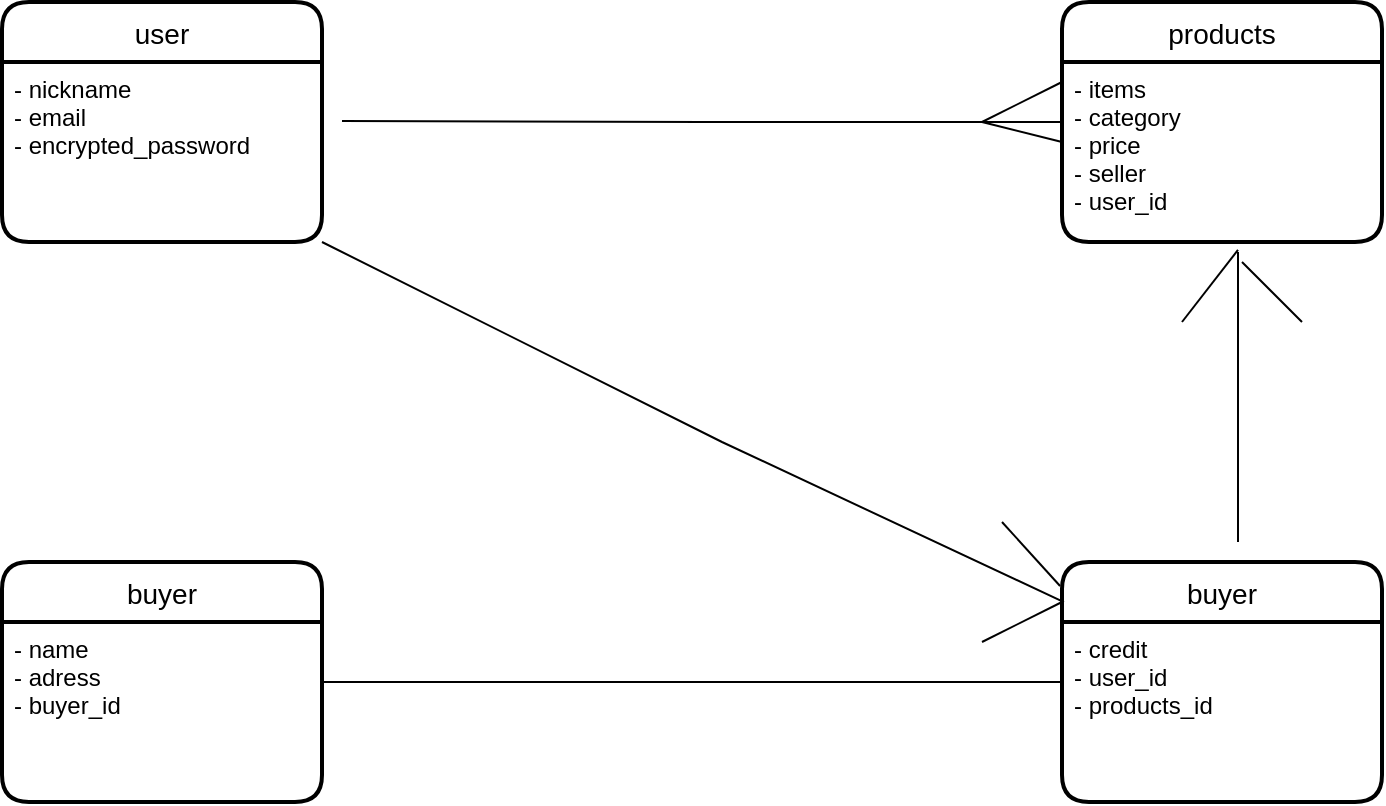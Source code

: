<mxfile>
    <diagram id="7YezU6hHg4VuKxFWNtfT" name="ページ1">
        <mxGraphModel dx="763" dy="680" grid="1" gridSize="10" guides="1" tooltips="1" connect="1" arrows="1" fold="1" page="1" pageScale="1" pageWidth="827" pageHeight="1169" math="0" shadow="0">
            <root>
                <mxCell id="0"/>
                <mxCell id="1" parent="0"/>
                <mxCell id="23" value="user" style="swimlane;childLayout=stackLayout;horizontal=1;startSize=30;horizontalStack=0;rounded=1;fontSize=14;fontStyle=0;strokeWidth=2;resizeParent=0;resizeLast=1;shadow=0;dashed=0;align=center;" vertex="1" parent="1">
                    <mxGeometry x="30" y="70" width="160" height="120" as="geometry"/>
                </mxCell>
                <mxCell id="24" value="- nickname&#10;- email&#10;- encrypted_password" style="align=left;strokeColor=none;fillColor=none;spacingLeft=4;fontSize=12;verticalAlign=top;resizable=0;rotatable=0;part=1;" vertex="1" parent="23">
                    <mxGeometry y="30" width="160" height="90" as="geometry"/>
                </mxCell>
                <mxCell id="25" value="products" style="swimlane;childLayout=stackLayout;horizontal=1;startSize=30;horizontalStack=0;rounded=1;fontSize=14;fontStyle=0;strokeWidth=2;resizeParent=0;resizeLast=1;shadow=0;dashed=0;align=center;" vertex="1" parent="1">
                    <mxGeometry x="560" y="70" width="160" height="120" as="geometry"/>
                </mxCell>
                <mxCell id="26" value="- items&#10;- category&#10;- price&#10;- seller&#10;- user_id&#10;" style="align=left;strokeColor=none;fillColor=none;spacingLeft=4;fontSize=12;verticalAlign=top;resizable=0;rotatable=0;part=1;" vertex="1" parent="25">
                    <mxGeometry y="30" width="160" height="90" as="geometry"/>
                </mxCell>
                <mxCell id="27" value="buyer" style="swimlane;childLayout=stackLayout;horizontal=1;startSize=30;horizontalStack=0;rounded=1;fontSize=14;fontStyle=0;strokeWidth=2;resizeParent=0;resizeLast=1;shadow=0;dashed=0;align=center;" vertex="1" parent="1">
                    <mxGeometry x="30" y="350" width="160" height="120" as="geometry"/>
                </mxCell>
                <mxCell id="28" value="- name&#10;- adress&#10;- buyer_id" style="align=left;strokeColor=none;fillColor=none;spacingLeft=4;fontSize=12;verticalAlign=top;resizable=0;rotatable=0;part=1;" vertex="1" parent="27">
                    <mxGeometry y="30" width="160" height="90" as="geometry"/>
                </mxCell>
                <mxCell id="29" value="buyer" style="swimlane;childLayout=stackLayout;horizontal=1;startSize=30;horizontalStack=0;rounded=1;fontSize=14;fontStyle=0;strokeWidth=2;resizeParent=0;resizeLast=1;shadow=0;dashed=0;align=center;" vertex="1" parent="1">
                    <mxGeometry x="560" y="350" width="160" height="120" as="geometry"/>
                </mxCell>
                <mxCell id="30" value="- credit&#10;- user_id&#10;- products_id" style="align=left;strokeColor=none;fillColor=none;spacingLeft=4;fontSize=12;verticalAlign=top;resizable=0;rotatable=0;part=1;" vertex="1" parent="29">
                    <mxGeometry y="30" width="160" height="90" as="geometry"/>
                </mxCell>
                <mxCell id="31" value="" style="endArrow=none;html=1;rounded=0;entryX=0;entryY=0.5;entryDx=0;entryDy=0;" edge="1" parent="1" target="25">
                    <mxGeometry relative="1" as="geometry">
                        <mxPoint x="200" y="129.5" as="sourcePoint"/>
                        <mxPoint x="360" y="129.5" as="targetPoint"/>
                        <Array as="points">
                            <mxPoint x="380" y="130"/>
                        </Array>
                    </mxGeometry>
                </mxCell>
                <mxCell id="33" value="" style="endArrow=none;html=1;rounded=0;" edge="1" parent="1">
                    <mxGeometry relative="1" as="geometry">
                        <mxPoint x="520" y="130" as="sourcePoint"/>
                        <mxPoint x="560" y="110" as="targetPoint"/>
                    </mxGeometry>
                </mxCell>
                <mxCell id="34" value="" style="endArrow=none;html=1;rounded=0;" edge="1" parent="1">
                    <mxGeometry relative="1" as="geometry">
                        <mxPoint x="520" y="130" as="sourcePoint"/>
                        <mxPoint x="560" y="140" as="targetPoint"/>
                    </mxGeometry>
                </mxCell>
                <mxCell id="35" value="" style="endArrow=none;html=1;rounded=0;entryX=0.006;entryY=0.167;entryDx=0;entryDy=0;entryPerimeter=0;exitX=1;exitY=1;exitDx=0;exitDy=0;" edge="1" parent="1" source="24" target="29">
                    <mxGeometry relative="1" as="geometry">
                        <mxPoint x="200" y="170" as="sourcePoint"/>
                        <mxPoint x="580" y="210.5" as="targetPoint"/>
                        <Array as="points">
                            <mxPoint x="390" y="290"/>
                        </Array>
                    </mxGeometry>
                </mxCell>
                <mxCell id="36" value="" style="endArrow=none;html=1;rounded=0;" edge="1" parent="1">
                    <mxGeometry relative="1" as="geometry">
                        <mxPoint x="520" y="390" as="sourcePoint"/>
                        <mxPoint x="560" y="370" as="targetPoint"/>
                    </mxGeometry>
                </mxCell>
                <mxCell id="37" value="" style="endArrow=none;html=1;rounded=0;entryX=-0.006;entryY=0.1;entryDx=0;entryDy=0;entryPerimeter=0;" edge="1" parent="1" target="29">
                    <mxGeometry relative="1" as="geometry">
                        <mxPoint x="530" y="330" as="sourcePoint"/>
                        <mxPoint x="570" y="340" as="targetPoint"/>
                    </mxGeometry>
                </mxCell>
                <mxCell id="38" value="" style="endArrow=none;html=1;rounded=0;entryX=0.55;entryY=1.056;entryDx=0;entryDy=0;entryPerimeter=0;" edge="1" parent="1" target="26">
                    <mxGeometry relative="1" as="geometry">
                        <mxPoint x="648" y="340" as="sourcePoint"/>
                        <mxPoint x="710" y="270" as="targetPoint"/>
                    </mxGeometry>
                </mxCell>
                <mxCell id="39" value="" style="endArrow=none;html=1;rounded=0;exitX=0.55;exitY=1.044;exitDx=0;exitDy=0;exitPerimeter=0;" edge="1" parent="1" source="26">
                    <mxGeometry relative="1" as="geometry">
                        <mxPoint x="650" y="200" as="sourcePoint"/>
                        <mxPoint x="620" y="230" as="targetPoint"/>
                        <Array as="points">
                            <mxPoint x="648" y="194"/>
                        </Array>
                    </mxGeometry>
                </mxCell>
                <mxCell id="40" value="" style="endArrow=none;html=1;rounded=0;exitX=0.55;exitY=1.044;exitDx=0;exitDy=0;exitPerimeter=0;" edge="1" parent="1">
                    <mxGeometry relative="1" as="geometry">
                        <mxPoint x="680" y="230" as="sourcePoint"/>
                        <mxPoint x="680" y="230" as="targetPoint"/>
                        <Array as="points">
                            <mxPoint x="650" y="200"/>
                            <mxPoint x="680" y="230.04"/>
                        </Array>
                    </mxGeometry>
                </mxCell>
                <mxCell id="41" value="" style="endArrow=none;html=1;rounded=0;entryX=0;entryY=0.5;entryDx=0;entryDy=0;exitX=1;exitY=0.333;exitDx=0;exitDy=0;exitPerimeter=0;" edge="1" parent="1" source="28">
                    <mxGeometry relative="1" as="geometry">
                        <mxPoint x="200" y="409.5" as="sourcePoint"/>
                        <mxPoint x="560" y="410" as="targetPoint"/>
                        <Array as="points">
                            <mxPoint x="380" y="410"/>
                        </Array>
                    </mxGeometry>
                </mxCell>
            </root>
        </mxGraphModel>
    </diagram>
</mxfile>